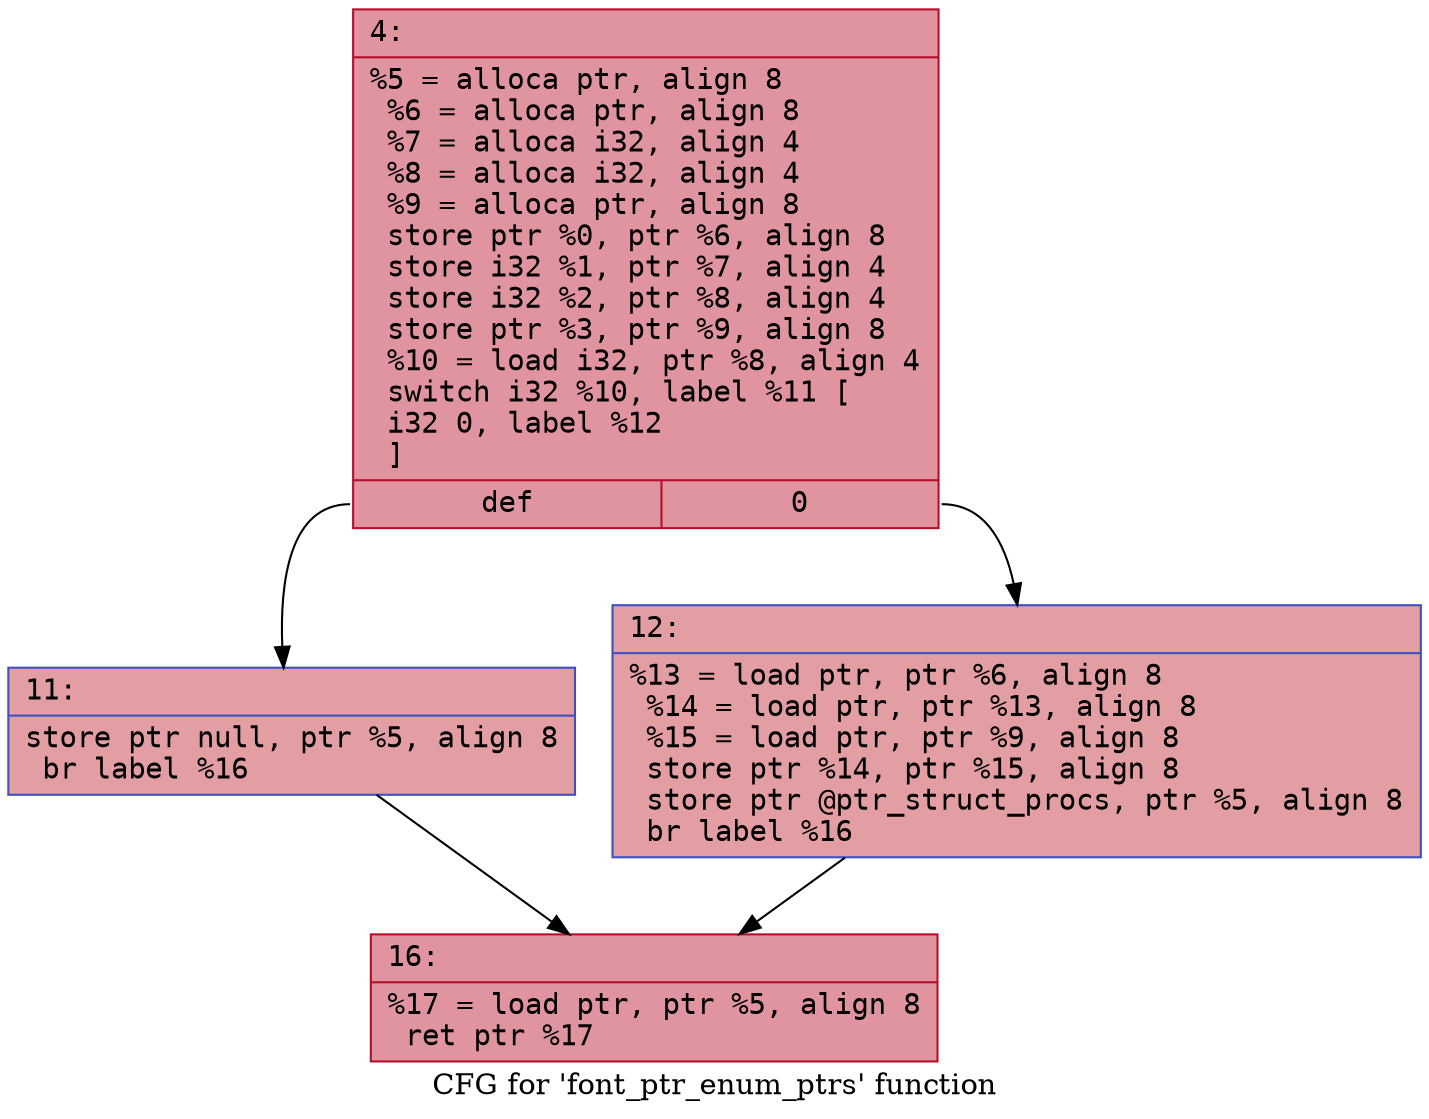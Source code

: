 digraph "CFG for 'font_ptr_enum_ptrs' function" {
	label="CFG for 'font_ptr_enum_ptrs' function";

	Node0x600002011a40 [shape=record,color="#b70d28ff", style=filled, fillcolor="#b70d2870" fontname="Courier",label="{4:\l|  %5 = alloca ptr, align 8\l  %6 = alloca ptr, align 8\l  %7 = alloca i32, align 4\l  %8 = alloca i32, align 4\l  %9 = alloca ptr, align 8\l  store ptr %0, ptr %6, align 8\l  store i32 %1, ptr %7, align 4\l  store i32 %2, ptr %8, align 4\l  store ptr %3, ptr %9, align 8\l  %10 = load i32, ptr %8, align 4\l  switch i32 %10, label %11 [\l    i32 0, label %12\l  ]\l|{<s0>def|<s1>0}}"];
	Node0x600002011a40:s0 -> Node0x600002011a90[tooltip="4 -> 11\nProbability 50.00%" ];
	Node0x600002011a40:s1 -> Node0x600002011ae0[tooltip="4 -> 12\nProbability 50.00%" ];
	Node0x600002011a90 [shape=record,color="#3d50c3ff", style=filled, fillcolor="#be242e70" fontname="Courier",label="{11:\l|  store ptr null, ptr %5, align 8\l  br label %16\l}"];
	Node0x600002011a90 -> Node0x600002011b30[tooltip="11 -> 16\nProbability 100.00%" ];
	Node0x600002011ae0 [shape=record,color="#3d50c3ff", style=filled, fillcolor="#be242e70" fontname="Courier",label="{12:\l|  %13 = load ptr, ptr %6, align 8\l  %14 = load ptr, ptr %13, align 8\l  %15 = load ptr, ptr %9, align 8\l  store ptr %14, ptr %15, align 8\l  store ptr @ptr_struct_procs, ptr %5, align 8\l  br label %16\l}"];
	Node0x600002011ae0 -> Node0x600002011b30[tooltip="12 -> 16\nProbability 100.00%" ];
	Node0x600002011b30 [shape=record,color="#b70d28ff", style=filled, fillcolor="#b70d2870" fontname="Courier",label="{16:\l|  %17 = load ptr, ptr %5, align 8\l  ret ptr %17\l}"];
}
